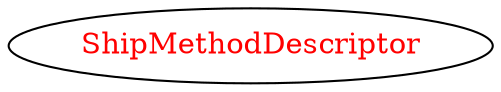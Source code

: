 digraph dependencyGraph {
 concentrate=true;
 ranksep="2.0";
 rankdir="LR"; 
 splines="ortho";
"ShipMethodDescriptor" [fontcolor="red"];
}